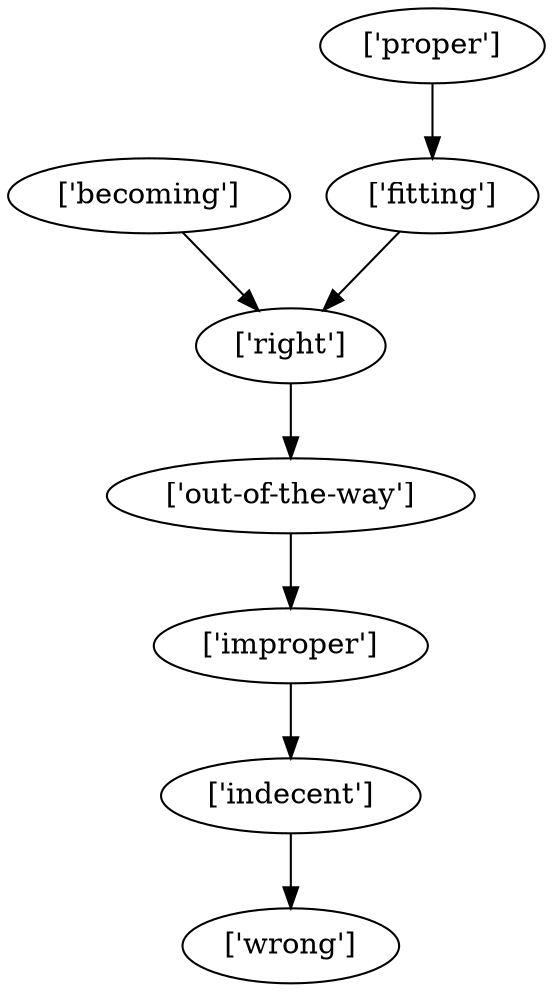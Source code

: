 strict digraph  {
	"['out-of-the-way']" -> "['improper']";
	"['improper']" -> "['indecent']";
	"['becoming']" -> "['right']";
	"['right']" -> "['out-of-the-way']";
	"['indecent']" -> "['wrong']";
	"['fitting']" -> "['right']";
	"['proper']" -> "['fitting']";
}
